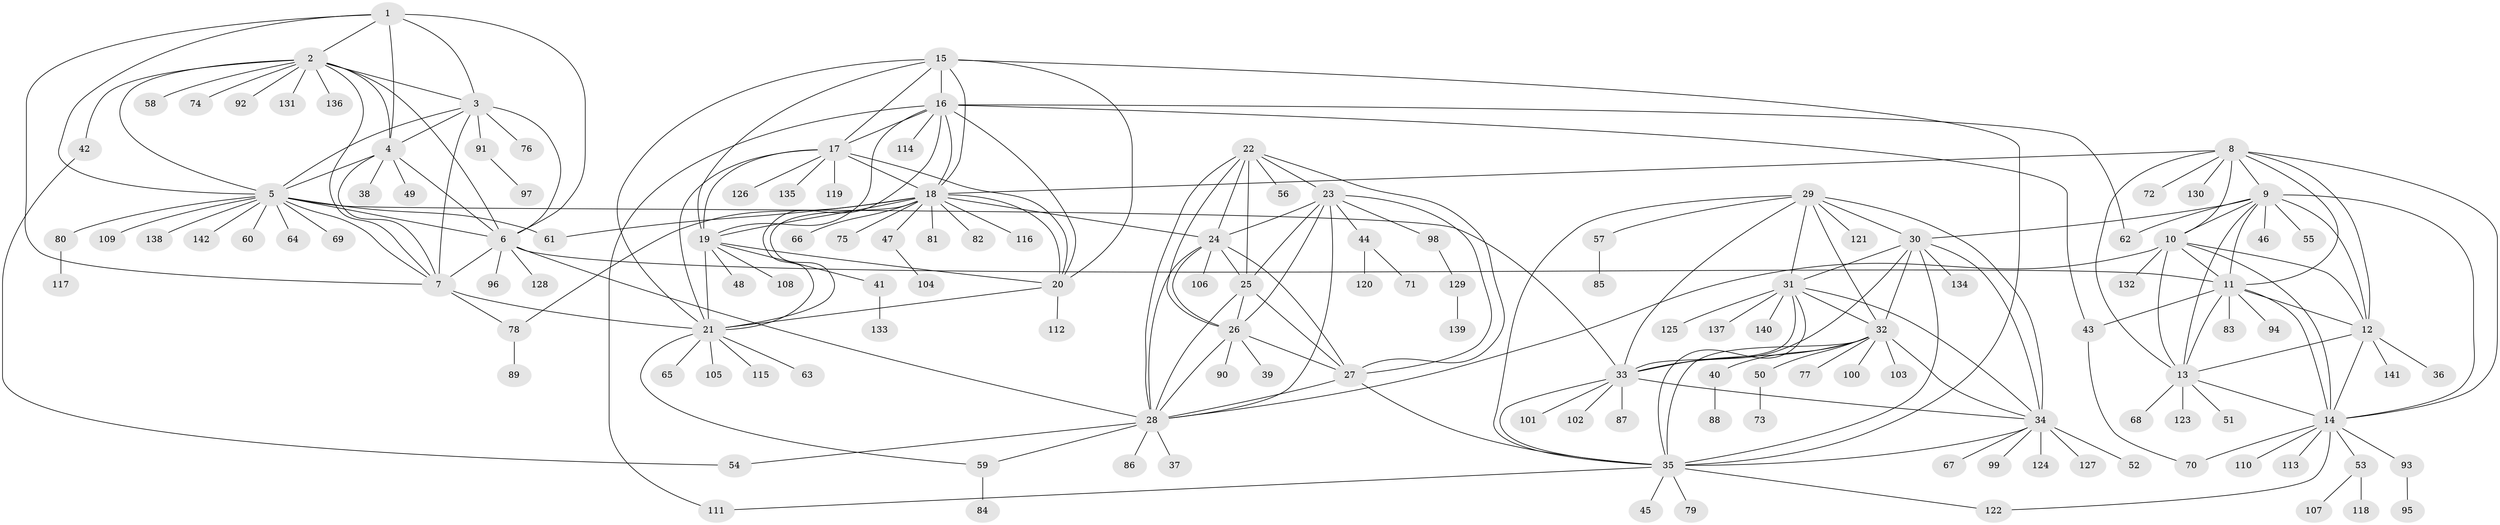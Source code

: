 // Generated by graph-tools (version 1.1) at 2025/11/02/27/25 16:11:32]
// undirected, 142 vertices, 231 edges
graph export_dot {
graph [start="1"]
  node [color=gray90,style=filled];
  1;
  2;
  3;
  4;
  5;
  6;
  7;
  8;
  9;
  10;
  11;
  12;
  13;
  14;
  15;
  16;
  17;
  18;
  19;
  20;
  21;
  22;
  23;
  24;
  25;
  26;
  27;
  28;
  29;
  30;
  31;
  32;
  33;
  34;
  35;
  36;
  37;
  38;
  39;
  40;
  41;
  42;
  43;
  44;
  45;
  46;
  47;
  48;
  49;
  50;
  51;
  52;
  53;
  54;
  55;
  56;
  57;
  58;
  59;
  60;
  61;
  62;
  63;
  64;
  65;
  66;
  67;
  68;
  69;
  70;
  71;
  72;
  73;
  74;
  75;
  76;
  77;
  78;
  79;
  80;
  81;
  82;
  83;
  84;
  85;
  86;
  87;
  88;
  89;
  90;
  91;
  92;
  93;
  94;
  95;
  96;
  97;
  98;
  99;
  100;
  101;
  102;
  103;
  104;
  105;
  106;
  107;
  108;
  109;
  110;
  111;
  112;
  113;
  114;
  115;
  116;
  117;
  118;
  119;
  120;
  121;
  122;
  123;
  124;
  125;
  126;
  127;
  128;
  129;
  130;
  131;
  132;
  133;
  134;
  135;
  136;
  137;
  138;
  139;
  140;
  141;
  142;
  1 -- 2;
  1 -- 3;
  1 -- 4;
  1 -- 5;
  1 -- 6;
  1 -- 7;
  2 -- 3;
  2 -- 4;
  2 -- 5;
  2 -- 6;
  2 -- 7;
  2 -- 42;
  2 -- 58;
  2 -- 74;
  2 -- 92;
  2 -- 131;
  2 -- 136;
  3 -- 4;
  3 -- 5;
  3 -- 6;
  3 -- 7;
  3 -- 76;
  3 -- 91;
  4 -- 5;
  4 -- 6;
  4 -- 7;
  4 -- 38;
  4 -- 49;
  5 -- 6;
  5 -- 7;
  5 -- 33;
  5 -- 60;
  5 -- 61;
  5 -- 64;
  5 -- 69;
  5 -- 80;
  5 -- 109;
  5 -- 138;
  5 -- 142;
  6 -- 7;
  6 -- 11;
  6 -- 28;
  6 -- 96;
  6 -- 128;
  7 -- 21;
  7 -- 78;
  8 -- 9;
  8 -- 10;
  8 -- 11;
  8 -- 12;
  8 -- 13;
  8 -- 14;
  8 -- 18;
  8 -- 72;
  8 -- 130;
  9 -- 10;
  9 -- 11;
  9 -- 12;
  9 -- 13;
  9 -- 14;
  9 -- 30;
  9 -- 46;
  9 -- 55;
  9 -- 62;
  10 -- 11;
  10 -- 12;
  10 -- 13;
  10 -- 14;
  10 -- 28;
  10 -- 132;
  11 -- 12;
  11 -- 13;
  11 -- 14;
  11 -- 43;
  11 -- 83;
  11 -- 94;
  12 -- 13;
  12 -- 14;
  12 -- 36;
  12 -- 141;
  13 -- 14;
  13 -- 51;
  13 -- 68;
  13 -- 123;
  14 -- 53;
  14 -- 70;
  14 -- 93;
  14 -- 110;
  14 -- 113;
  14 -- 122;
  15 -- 16;
  15 -- 17;
  15 -- 18;
  15 -- 19;
  15 -- 20;
  15 -- 21;
  15 -- 35;
  16 -- 17;
  16 -- 18;
  16 -- 19;
  16 -- 20;
  16 -- 21;
  16 -- 43;
  16 -- 62;
  16 -- 111;
  16 -- 114;
  17 -- 18;
  17 -- 19;
  17 -- 20;
  17 -- 21;
  17 -- 119;
  17 -- 126;
  17 -- 135;
  18 -- 19;
  18 -- 20;
  18 -- 21;
  18 -- 24;
  18 -- 47;
  18 -- 61;
  18 -- 66;
  18 -- 75;
  18 -- 78;
  18 -- 81;
  18 -- 82;
  18 -- 116;
  19 -- 20;
  19 -- 21;
  19 -- 41;
  19 -- 48;
  19 -- 108;
  20 -- 21;
  20 -- 112;
  21 -- 59;
  21 -- 63;
  21 -- 65;
  21 -- 105;
  21 -- 115;
  22 -- 23;
  22 -- 24;
  22 -- 25;
  22 -- 26;
  22 -- 27;
  22 -- 28;
  22 -- 56;
  23 -- 24;
  23 -- 25;
  23 -- 26;
  23 -- 27;
  23 -- 28;
  23 -- 44;
  23 -- 98;
  24 -- 25;
  24 -- 26;
  24 -- 27;
  24 -- 28;
  24 -- 106;
  25 -- 26;
  25 -- 27;
  25 -- 28;
  26 -- 27;
  26 -- 28;
  26 -- 39;
  26 -- 90;
  27 -- 28;
  27 -- 35;
  28 -- 37;
  28 -- 54;
  28 -- 59;
  28 -- 86;
  29 -- 30;
  29 -- 31;
  29 -- 32;
  29 -- 33;
  29 -- 34;
  29 -- 35;
  29 -- 57;
  29 -- 121;
  30 -- 31;
  30 -- 32;
  30 -- 33;
  30 -- 34;
  30 -- 35;
  30 -- 134;
  31 -- 32;
  31 -- 33;
  31 -- 34;
  31 -- 35;
  31 -- 125;
  31 -- 137;
  31 -- 140;
  32 -- 33;
  32 -- 34;
  32 -- 35;
  32 -- 40;
  32 -- 50;
  32 -- 77;
  32 -- 100;
  32 -- 103;
  33 -- 34;
  33 -- 35;
  33 -- 87;
  33 -- 101;
  33 -- 102;
  34 -- 35;
  34 -- 52;
  34 -- 67;
  34 -- 99;
  34 -- 124;
  34 -- 127;
  35 -- 45;
  35 -- 79;
  35 -- 111;
  35 -- 122;
  40 -- 88;
  41 -- 133;
  42 -- 54;
  43 -- 70;
  44 -- 71;
  44 -- 120;
  47 -- 104;
  50 -- 73;
  53 -- 107;
  53 -- 118;
  57 -- 85;
  59 -- 84;
  78 -- 89;
  80 -- 117;
  91 -- 97;
  93 -- 95;
  98 -- 129;
  129 -- 139;
}
